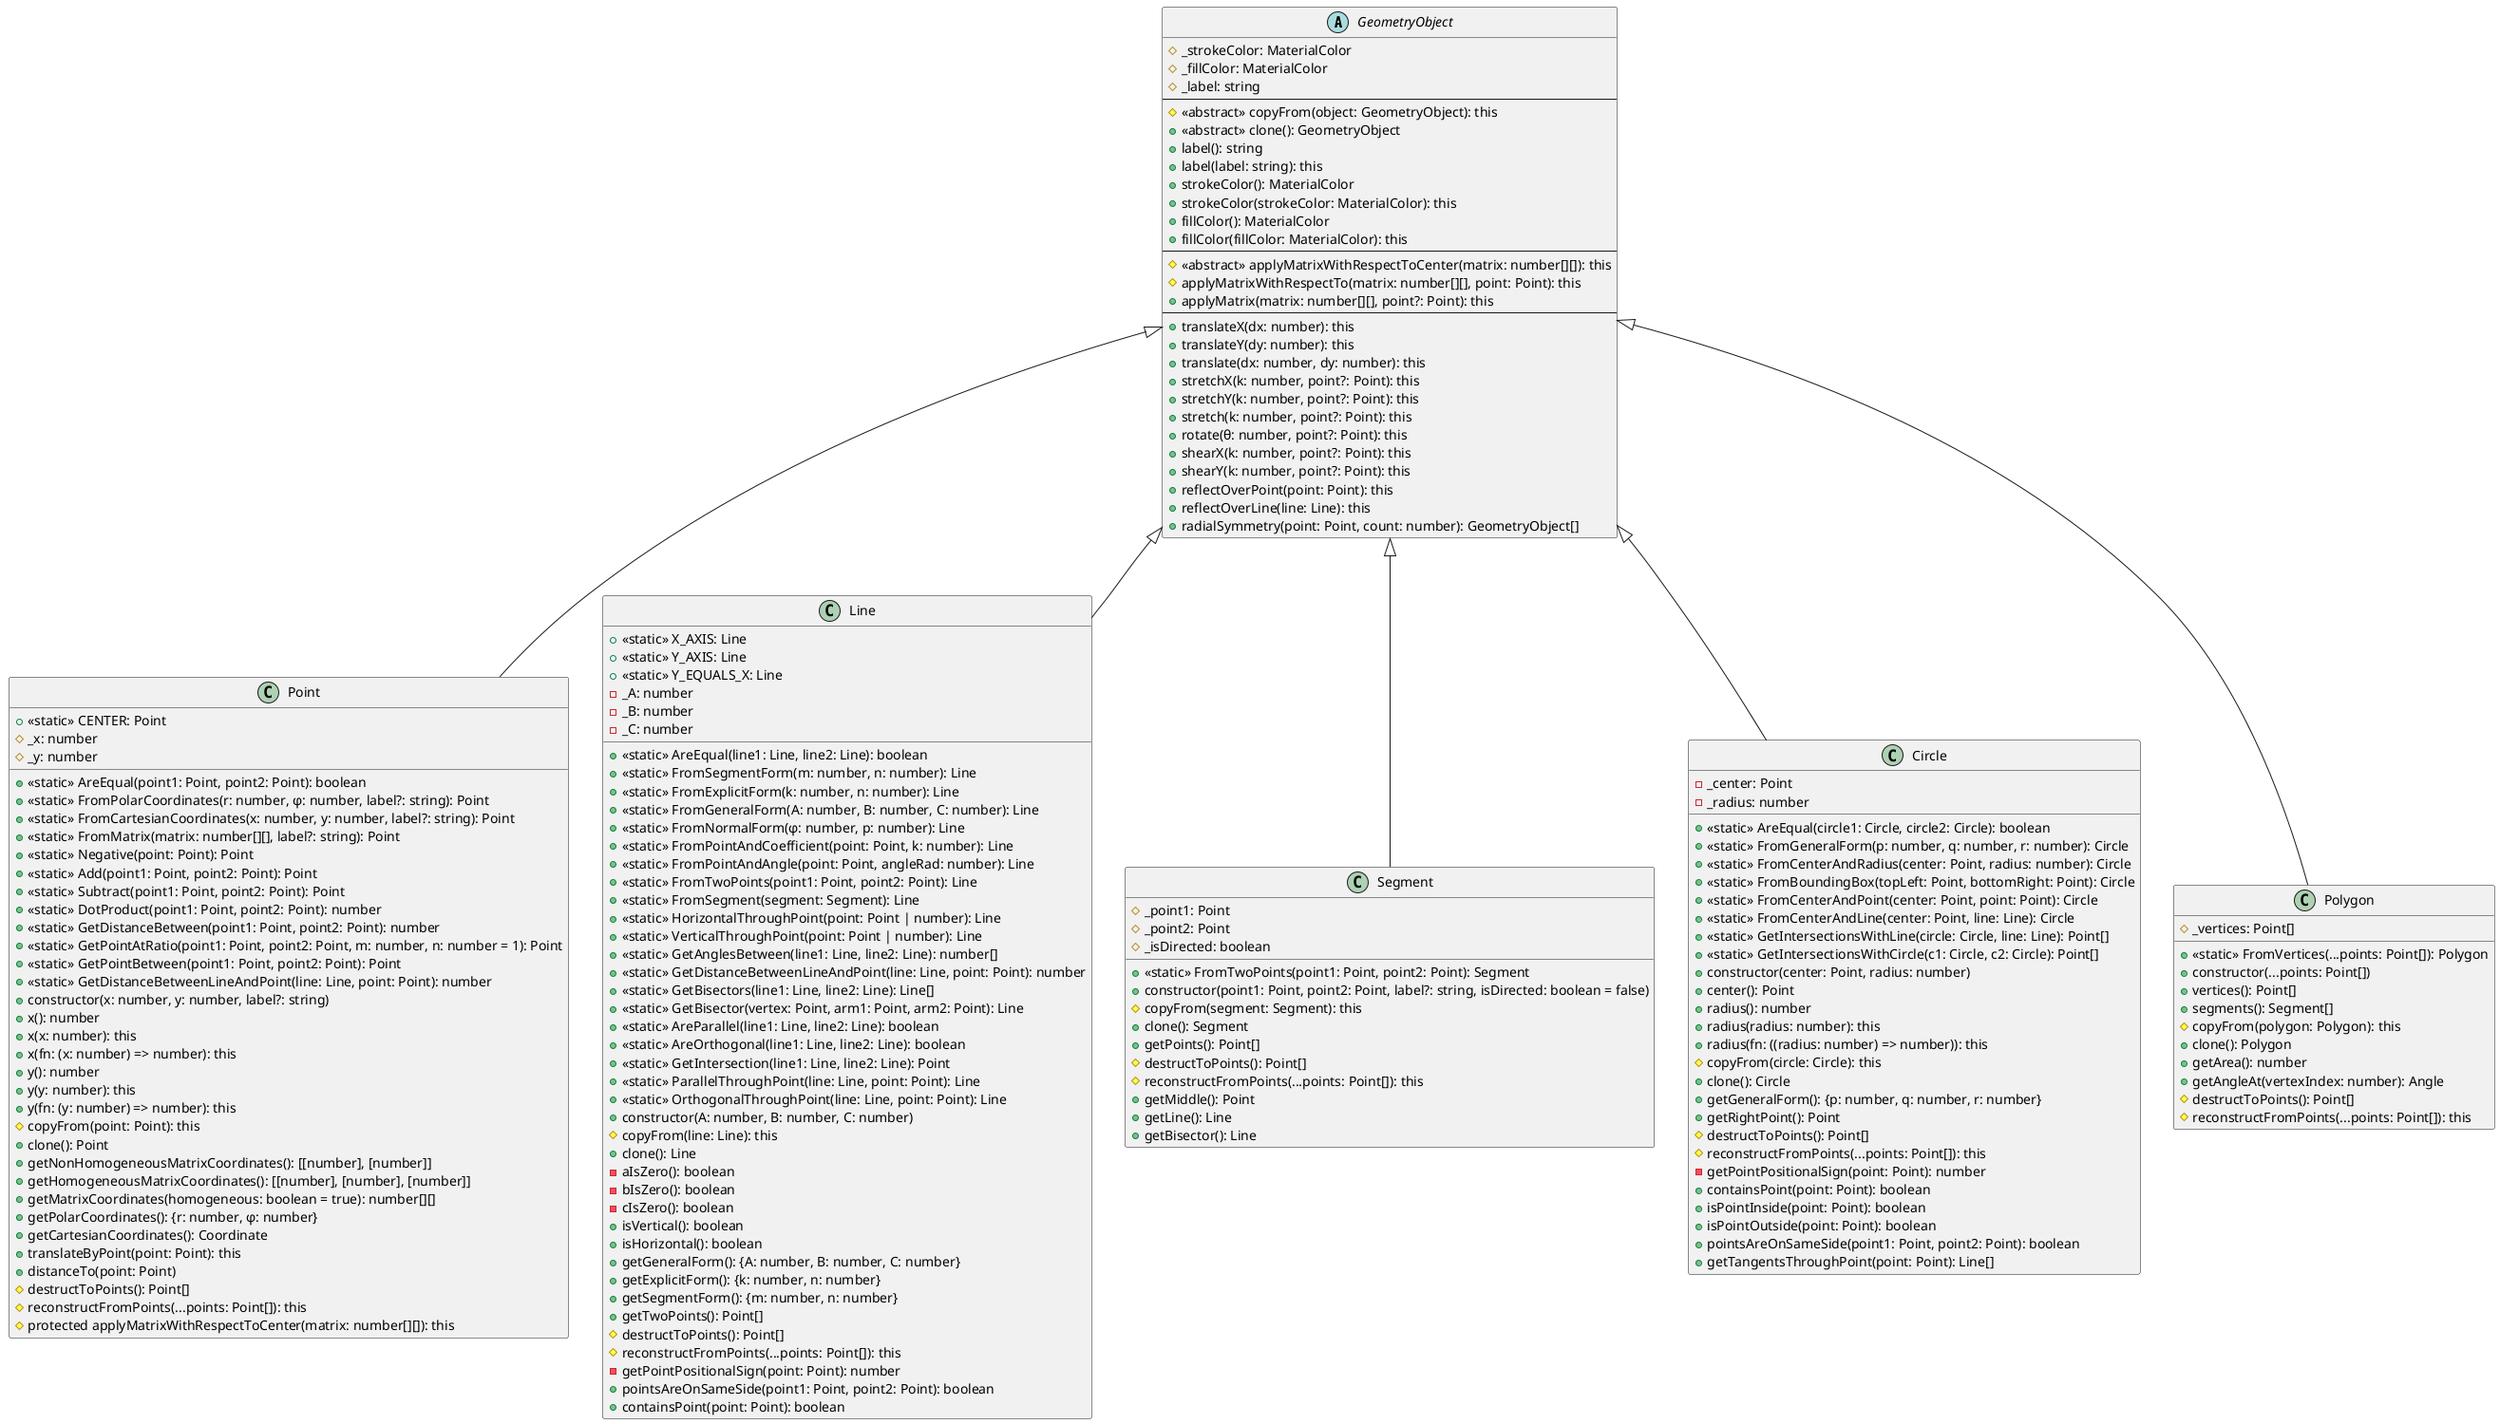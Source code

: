 @startuml

abstract class GeometryObject {
    # _strokeColor: MaterialColor
    # _fillColor: MaterialColor
    # _label: string
    --
    # <<abstract>> copyFrom(object: GeometryObject): this
    + <<abstract>> clone(): GeometryObject
    + label(): string
    + label(label: string): this
    + strokeColor(): MaterialColor
    + strokeColor(strokeColor: MaterialColor): this
    + fillColor(): MaterialColor
    + fillColor(fillColor: MaterialColor): this
    --
    # <<abstract>> applyMatrixWithRespectToCenter(matrix: number[][]): this
    # applyMatrixWithRespectTo(matrix: number[][], point: Point): this
    + applyMatrix(matrix: number[][], point?: Point): this
    --
    + translateX(dx: number): this
    + translateY(dy: number): this
    + translate(dx: number, dy: number): this
    + stretchX(k: number, point?: Point): this
    + stretchY(k: number, point?: Point): this
    + stretch(k: number, point?: Point): this
    + rotate(θ: number, point?: Point): this
    + shearX(k: number, point?: Point): this
    + shearY(k: number, point?: Point): this
    + reflectOverPoint(point: Point): this
    + reflectOverLine(line: Line): this
    + radialSymmetry(point: Point, count: number): GeometryObject[]
}

class Point extends GeometryObject {
    + <<static>> CENTER: Point
    + <<static>> AreEqual(point1: Point, point2: Point): boolean
    + <<static>> FromPolarCoordinates(r: number, φ: number, label?: string): Point
    + <<static>> FromCartesianCoordinates(x: number, y: number, label?: string): Point
    + <<static>> FromMatrix(matrix: number[][], label?: string): Point
    + <<static>> Negative(point: Point): Point
    + <<static>> Add(point1: Point, point2: Point): Point
    + <<static>> Subtract(point1: Point, point2: Point): Point
    + <<static>> DotProduct(point1: Point, point2: Point): number
    + <<static>> GetDistanceBetween(point1: Point, point2: Point): number
    + <<static>> GetPointAtRatio(point1: Point, point2: Point, m: number, n: number = 1): Point
    + <<static>> GetPointBetween(point1: Point, point2: Point): Point
    + <<static>> GetDistanceBetweenLineAndPoint(line: Line, point: Point): number
    # _x: number
    # _y: number
    + constructor(x: number, y: number, label?: string)
    + x(): number
    + x(x: number): this
    + x(fn: (x: number) => number): this
    + y(): number
    + y(y: number): this
    + y(fn: (y: number) => number): this
    # copyFrom(point: Point): this
    + clone(): Point
    + getNonHomogeneousMatrixCoordinates(): [[number], [number]]
    + getHomogeneousMatrixCoordinates(): [[number], [number], [number]]
    + getMatrixCoordinates(homogeneous: boolean = true): number[][]
    + getPolarCoordinates(): {r: number, φ: number}
    + getCartesianCoordinates(): Coordinate
    + translateByPoint(point: Point): this
    + distanceTo(point: Point)
    # destructToPoints(): Point[]
    # reconstructFromPoints(...points: Point[]): this
    # protected applyMatrixWithRespectToCenter(matrix: number[][]): this
}

class Line extends GeometryObject {
    + <<static>> X_AXIS: Line
    + <<static>> Y_AXIS: Line
    + <<static>> Y_EQUALS_X: Line
    + <<static>> AreEqual(line1: Line, line2: Line): boolean
    + <<static>> FromSegmentForm(m: number, n: number): Line
    + <<static>> FromExplicitForm(k: number, n: number): Line
    + <<static>> FromGeneralForm(A: number, B: number, C: number): Line
    + <<static>> FromNormalForm(φ: number, p: number): Line
    + <<static>> FromPointAndCoefficient(point: Point, k: number): Line
    + <<static>> FromPointAndAngle(point: Point, angleRad: number): Line
    + <<static>> FromTwoPoints(point1: Point, point2: Point): Line
    + <<static>> FromSegment(segment: Segment): Line
    + <<static>> HorizontalThroughPoint(point: Point | number): Line
    + <<static>> VerticalThroughPoint(point: Point | number): Line
    + <<static>> GetAnglesBetween(line1: Line, line2: Line): number[]
    + <<static>> GetDistanceBetweenLineAndPoint(line: Line, point: Point): number
    + <<static>> GetBisectors(line1: Line, line2: Line): Line[]
    + <<static>> GetBisector(vertex: Point, arm1: Point, arm2: Point): Line
    + <<static>> AreParallel(line1: Line, line2: Line): boolean
    + <<static>> AreOrthogonal(line1: Line, line2: Line): boolean
    + <<static>> GetIntersection(line1: Line, line2: Line): Point
    + <<static>> ParallelThroughPoint(line: Line, point: Point): Line
    + <<static>> OrthogonalThroughPoint(line: Line, point: Point): Line
    - _A: number
    - _B: number
    - _C: number
    + constructor(A: number, B: number, C: number)
    # copyFrom(line: Line): this
    + clone(): Line
    - aIsZero(): boolean
    - bIsZero(): boolean
    - cIsZero(): boolean
    + isVertical(): boolean
    + isHorizontal(): boolean
    + getGeneralForm(): {A: number, B: number, C: number}
    + getExplicitForm(): {k: number, n: number}
    + getSegmentForm(): {m: number, n: number}
    + getTwoPoints(): Point[]
    # destructToPoints(): Point[]
    # reconstructFromPoints(...points: Point[]): this
    - getPointPositionalSign(point: Point): number
    + pointsAreOnSameSide(point1: Point, point2: Point): boolean
    + containsPoint(point: Point): boolean
}

class Segment extends GeometryObject {
    + <<static>> FromTwoPoints(point1: Point, point2: Point): Segment
    # _point1: Point
    # _point2: Point
    # _isDirected: boolean
    + constructor(point1: Point, point2: Point, label?: string, isDirected: boolean = false)
    # copyFrom(segment: Segment): this
    + clone(): Segment
    + getPoints(): Point[]
    # destructToPoints(): Point[]
    # reconstructFromPoints(...points: Point[]): this
    + getMiddle(): Point
    + getLine(): Line
    + getBisector(): Line
}

class Circle extends GeometryObject {
    + <<static>> AreEqual(circle1: Circle, circle2: Circle): boolean
    + <<static>> FromGeneralForm(p: number, q: number, r: number): Circle
    + <<static>> FromCenterAndRadius(center: Point, radius: number): Circle
    + <<static>> FromBoundingBox(topLeft: Point, bottomRight: Point): Circle
    + <<static>> FromCenterAndPoint(center: Point, point: Point): Circle
    + <<static>> FromCenterAndLine(center: Point, line: Line): Circle
    + <<static>> GetIntersectionsWithLine(circle: Circle, line: Line): Point[]
    + <<static>> GetIntersectionsWithCircle(c1: Circle, c2: Circle): Point[]
    - _center: Point
    - _radius: number
    + constructor(center: Point, radius: number)
    + center(): Point
    + radius(): number
    + radius(radius: number): this
    + radius(fn: ((radius: number) => number)): this
    # copyFrom(circle: Circle): this
    + clone(): Circle
    + getGeneralForm(): {p: number, q: number, r: number}
    + getRightPoint(): Point
    # destructToPoints(): Point[]
    # reconstructFromPoints(...points: Point[]): this
    - getPointPositionalSign(point: Point): number
    + containsPoint(point: Point): boolean
    + isPointInside(point: Point): boolean
    + isPointOutside(point: Point): boolean
    + pointsAreOnSameSide(point1: Point, point2: Point): boolean
    + getTangentsThroughPoint(point: Point): Line[]
}

class Polygon extends GeometryObject {
    + <<static>> FromVertices(...points: Point[]): Polygon
    # _vertices: Point[]
    + constructor(...points: Point[])
    + vertices(): Point[]
    + segments(): Segment[]
    # copyFrom(polygon: Polygon): this
    + clone(): Polygon
    + getArea(): number
    + getAngleAt(vertexIndex: number): Angle
    # destructToPoints(): Point[]
    # reconstructFromPoints(...points: Point[]): this
}

@enduml
